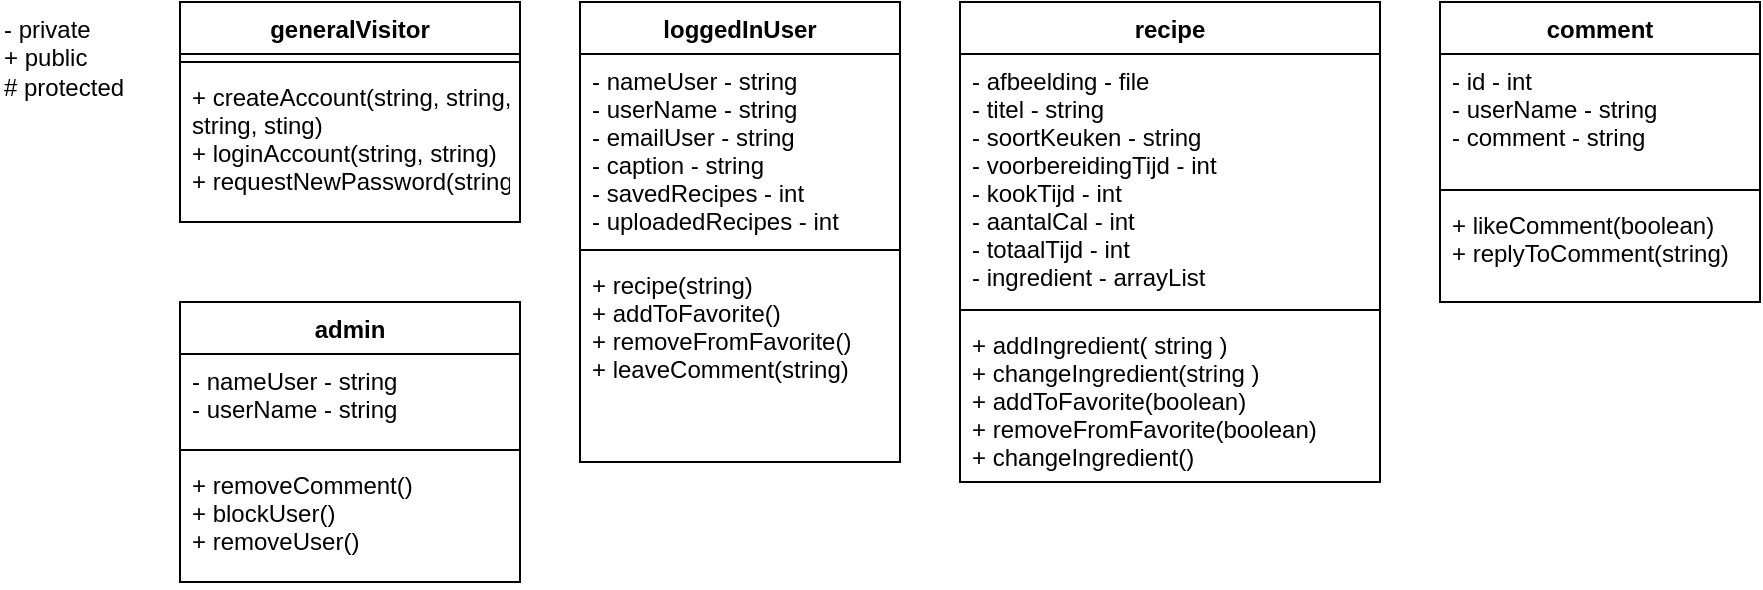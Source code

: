 <mxfile version="14.6.0" type="github">
  <diagram name="Page-1" id="e7e014a7-5840-1c2e-5031-d8a46d1fe8dd">
    <mxGraphModel dx="2595" dy="773" grid="1" gridSize="10" guides="1" tooltips="1" connect="1" arrows="1" fold="1" page="1" pageScale="1" pageWidth="1169" pageHeight="826" background="#ffffff" math="0" shadow="0">
      <root>
        <mxCell id="0" />
        <mxCell id="1" parent="0" />
        <mxCell id="mBOL9zXCFcZoV6gmE1oh-41" value="recipe" style="swimlane;fontStyle=1;align=center;verticalAlign=top;childLayout=stackLayout;horizontal=1;startSize=26;horizontalStack=0;resizeParent=1;resizeParentMax=0;resizeLast=0;collapsible=1;marginBottom=0;" vertex="1" parent="1">
          <mxGeometry x="-670" y="20" width="210" height="240" as="geometry" />
        </mxCell>
        <mxCell id="mBOL9zXCFcZoV6gmE1oh-42" value="- afbeelding - file&#xa;- titel - string&#xa;- soortKeuken - string&#xa;- voorbereidingTijd - int&#xa;- kookTijd - int&#xa;- aantalCal - int&#xa;- totaalTijd - int&#xa;- ingredient - arrayList" style="text;strokeColor=none;fillColor=none;align=left;verticalAlign=top;spacingLeft=4;spacingRight=4;overflow=hidden;rotatable=0;points=[[0,0.5],[1,0.5]];portConstraint=eastwest;" vertex="1" parent="mBOL9zXCFcZoV6gmE1oh-41">
          <mxGeometry y="26" width="210" height="124" as="geometry" />
        </mxCell>
        <mxCell id="mBOL9zXCFcZoV6gmE1oh-43" value="" style="line;strokeWidth=1;fillColor=none;align=left;verticalAlign=middle;spacingTop=-1;spacingLeft=3;spacingRight=3;rotatable=0;labelPosition=right;points=[];portConstraint=eastwest;" vertex="1" parent="mBOL9zXCFcZoV6gmE1oh-41">
          <mxGeometry y="150" width="210" height="8" as="geometry" />
        </mxCell>
        <mxCell id="mBOL9zXCFcZoV6gmE1oh-44" value="+ addIngredient( string )&#xa;+ changeIngredient(string )&#xa;+ addToFavorite(boolean)&#xa;+ removeFromFavorite(boolean)&#xa;+ changeIngredient()" style="text;strokeColor=none;fillColor=none;align=left;verticalAlign=top;spacingLeft=4;spacingRight=4;overflow=hidden;rotatable=0;points=[[0,0.5],[1,0.5]];portConstraint=eastwest;" vertex="1" parent="mBOL9zXCFcZoV6gmE1oh-41">
          <mxGeometry y="158" width="210" height="82" as="geometry" />
        </mxCell>
        <mxCell id="mBOL9zXCFcZoV6gmE1oh-48" value="generalVisitor" style="swimlane;fontStyle=1;align=center;verticalAlign=top;childLayout=stackLayout;horizontal=1;startSize=26;horizontalStack=0;resizeParent=1;resizeParentMax=0;resizeLast=0;collapsible=1;marginBottom=0;" vertex="1" parent="1">
          <mxGeometry x="-1060" y="20" width="170" height="110" as="geometry" />
        </mxCell>
        <mxCell id="mBOL9zXCFcZoV6gmE1oh-50" value="" style="line;strokeWidth=1;fillColor=none;align=left;verticalAlign=middle;spacingTop=-1;spacingLeft=3;spacingRight=3;rotatable=0;labelPosition=right;points=[];portConstraint=eastwest;" vertex="1" parent="mBOL9zXCFcZoV6gmE1oh-48">
          <mxGeometry y="26" width="170" height="8" as="geometry" />
        </mxCell>
        <mxCell id="mBOL9zXCFcZoV6gmE1oh-51" value="+ createAccount(string, string, &#xa;string, sting)&#xa;+ loginAccount(string, string)&#xa;+ requestNewPassword(string)" style="text;strokeColor=none;fillColor=none;align=left;verticalAlign=top;spacingLeft=4;spacingRight=4;overflow=hidden;rotatable=0;points=[[0,0.5],[1,0.5]];portConstraint=eastwest;" vertex="1" parent="mBOL9zXCFcZoV6gmE1oh-48">
          <mxGeometry y="34" width="170" height="76" as="geometry" />
        </mxCell>
        <mxCell id="mBOL9zXCFcZoV6gmE1oh-53" value="loggedInUser" style="swimlane;fontStyle=1;align=center;verticalAlign=top;childLayout=stackLayout;horizontal=1;startSize=26;horizontalStack=0;resizeParent=1;resizeParentMax=0;resizeLast=0;collapsible=1;marginBottom=0;" vertex="1" parent="1">
          <mxGeometry x="-860" y="20" width="160" height="230" as="geometry" />
        </mxCell>
        <mxCell id="mBOL9zXCFcZoV6gmE1oh-54" value="- nameUser - string&#xa;- userName - string&#xa;- emailUser - string&#xa;- caption - string&#xa;- savedRecipes - int&#xa;- uploadedRecipes - int" style="text;strokeColor=none;fillColor=none;align=left;verticalAlign=top;spacingLeft=4;spacingRight=4;overflow=hidden;rotatable=0;points=[[0,0.5],[1,0.5]];portConstraint=eastwest;" vertex="1" parent="mBOL9zXCFcZoV6gmE1oh-53">
          <mxGeometry y="26" width="160" height="94" as="geometry" />
        </mxCell>
        <mxCell id="mBOL9zXCFcZoV6gmE1oh-55" value="" style="line;strokeWidth=1;fillColor=none;align=left;verticalAlign=middle;spacingTop=-1;spacingLeft=3;spacingRight=3;rotatable=0;labelPosition=right;points=[];portConstraint=eastwest;" vertex="1" parent="mBOL9zXCFcZoV6gmE1oh-53">
          <mxGeometry y="120" width="160" height="8" as="geometry" />
        </mxCell>
        <mxCell id="mBOL9zXCFcZoV6gmE1oh-56" value="+ recipe(string)&#xa;+ addToFavorite()&#xa;+ removeFromFavorite()&#xa;+ leaveComment(string)" style="text;strokeColor=none;fillColor=none;align=left;verticalAlign=top;spacingLeft=4;spacingRight=4;overflow=hidden;rotatable=0;points=[[0,0.5],[1,0.5]];portConstraint=eastwest;" vertex="1" parent="mBOL9zXCFcZoV6gmE1oh-53">
          <mxGeometry y="128" width="160" height="102" as="geometry" />
        </mxCell>
        <mxCell id="mBOL9zXCFcZoV6gmE1oh-57" value="- private&lt;br&gt;+ public&lt;br&gt;# protected" style="text;html=1;strokeColor=none;fillColor=none;align=left;verticalAlign=top;whiteSpace=wrap;rounded=0;" vertex="1" parent="1">
          <mxGeometry x="-1150" y="20" width="70" height="80" as="geometry" />
        </mxCell>
        <mxCell id="mBOL9zXCFcZoV6gmE1oh-70" value="admin" style="swimlane;fontStyle=1;align=center;verticalAlign=top;childLayout=stackLayout;horizontal=1;startSize=26;horizontalStack=0;resizeParent=1;resizeParentMax=0;resizeLast=0;collapsible=1;marginBottom=0;" vertex="1" parent="1">
          <mxGeometry x="-1060" y="170" width="170" height="140" as="geometry" />
        </mxCell>
        <mxCell id="mBOL9zXCFcZoV6gmE1oh-71" value="- nameUser - string&#xa;- userName - string" style="text;strokeColor=none;fillColor=none;align=left;verticalAlign=top;spacingLeft=4;spacingRight=4;overflow=hidden;rotatable=0;points=[[0,0.5],[1,0.5]];portConstraint=eastwest;" vertex="1" parent="mBOL9zXCFcZoV6gmE1oh-70">
          <mxGeometry y="26" width="170" height="44" as="geometry" />
        </mxCell>
        <mxCell id="mBOL9zXCFcZoV6gmE1oh-72" value="" style="line;strokeWidth=1;fillColor=none;align=left;verticalAlign=middle;spacingTop=-1;spacingLeft=3;spacingRight=3;rotatable=0;labelPosition=right;points=[];portConstraint=eastwest;" vertex="1" parent="mBOL9zXCFcZoV6gmE1oh-70">
          <mxGeometry y="70" width="170" height="8" as="geometry" />
        </mxCell>
        <mxCell id="mBOL9zXCFcZoV6gmE1oh-73" value="+ removeComment()&#xa;+ blockUser()&#xa;+ removeUser()" style="text;strokeColor=none;fillColor=none;align=left;verticalAlign=top;spacingLeft=4;spacingRight=4;overflow=hidden;rotatable=0;points=[[0,0.5],[1,0.5]];portConstraint=eastwest;" vertex="1" parent="mBOL9zXCFcZoV6gmE1oh-70">
          <mxGeometry y="78" width="170" height="62" as="geometry" />
        </mxCell>
        <mxCell id="mBOL9zXCFcZoV6gmE1oh-74" value="comment" style="swimlane;fontStyle=1;align=center;verticalAlign=top;childLayout=stackLayout;horizontal=1;startSize=26;horizontalStack=0;resizeParent=1;resizeParentMax=0;resizeLast=0;collapsible=1;marginBottom=0;" vertex="1" parent="1">
          <mxGeometry x="-430" y="20" width="160" height="150" as="geometry" />
        </mxCell>
        <mxCell id="mBOL9zXCFcZoV6gmE1oh-75" value="- id - int&#xa;- userName - string&#xa;- comment - string" style="text;strokeColor=none;fillColor=none;align=left;verticalAlign=top;spacingLeft=4;spacingRight=4;overflow=hidden;rotatable=0;points=[[0,0.5],[1,0.5]];portConstraint=eastwest;" vertex="1" parent="mBOL9zXCFcZoV6gmE1oh-74">
          <mxGeometry y="26" width="160" height="64" as="geometry" />
        </mxCell>
        <mxCell id="mBOL9zXCFcZoV6gmE1oh-76" value="" style="line;strokeWidth=1;fillColor=none;align=left;verticalAlign=middle;spacingTop=-1;spacingLeft=3;spacingRight=3;rotatable=0;labelPosition=right;points=[];portConstraint=eastwest;" vertex="1" parent="mBOL9zXCFcZoV6gmE1oh-74">
          <mxGeometry y="90" width="160" height="8" as="geometry" />
        </mxCell>
        <mxCell id="mBOL9zXCFcZoV6gmE1oh-77" value="+ likeComment(boolean)&#xa;+ replyToComment(string)&#xa;" style="text;strokeColor=none;fillColor=none;align=left;verticalAlign=top;spacingLeft=4;spacingRight=4;overflow=hidden;rotatable=0;points=[[0,0.5],[1,0.5]];portConstraint=eastwest;" vertex="1" parent="mBOL9zXCFcZoV6gmE1oh-74">
          <mxGeometry y="98" width="160" height="52" as="geometry" />
        </mxCell>
      </root>
    </mxGraphModel>
  </diagram>
</mxfile>

